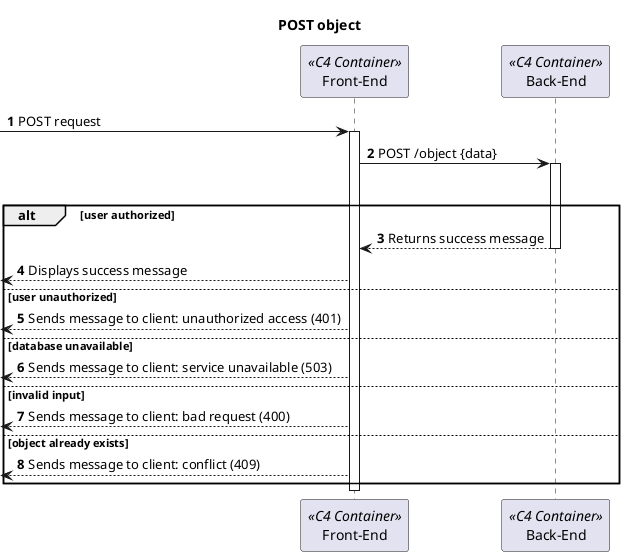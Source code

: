@startuml Process View - Level 2

autonumber
skinparam packageStyle rect

title POST object

participant "Front-End" as FE <<C4 Container>>
participant "Back-End" as BE <<C4 Container>>

-> FE: POST request
activate FE
FE -> BE: POST /object {data}
activate BE
alt user authorized

    alt user authorized
        BE --> FE: Returns success message
        deactivate BE
        <-- FE: Displays success message
    
else user unauthorized

<-- FE: Sends message to client: unauthorized access (401)
else database unavailable
<-- FE: Sends message to client: service unavailable (503)
else invalid input

<-- FE: Sends message to client: bad request (400)

else object already exists

<-- FE: Sends message to client: conflict (409)

end alt
deactivate FE

@enduml
